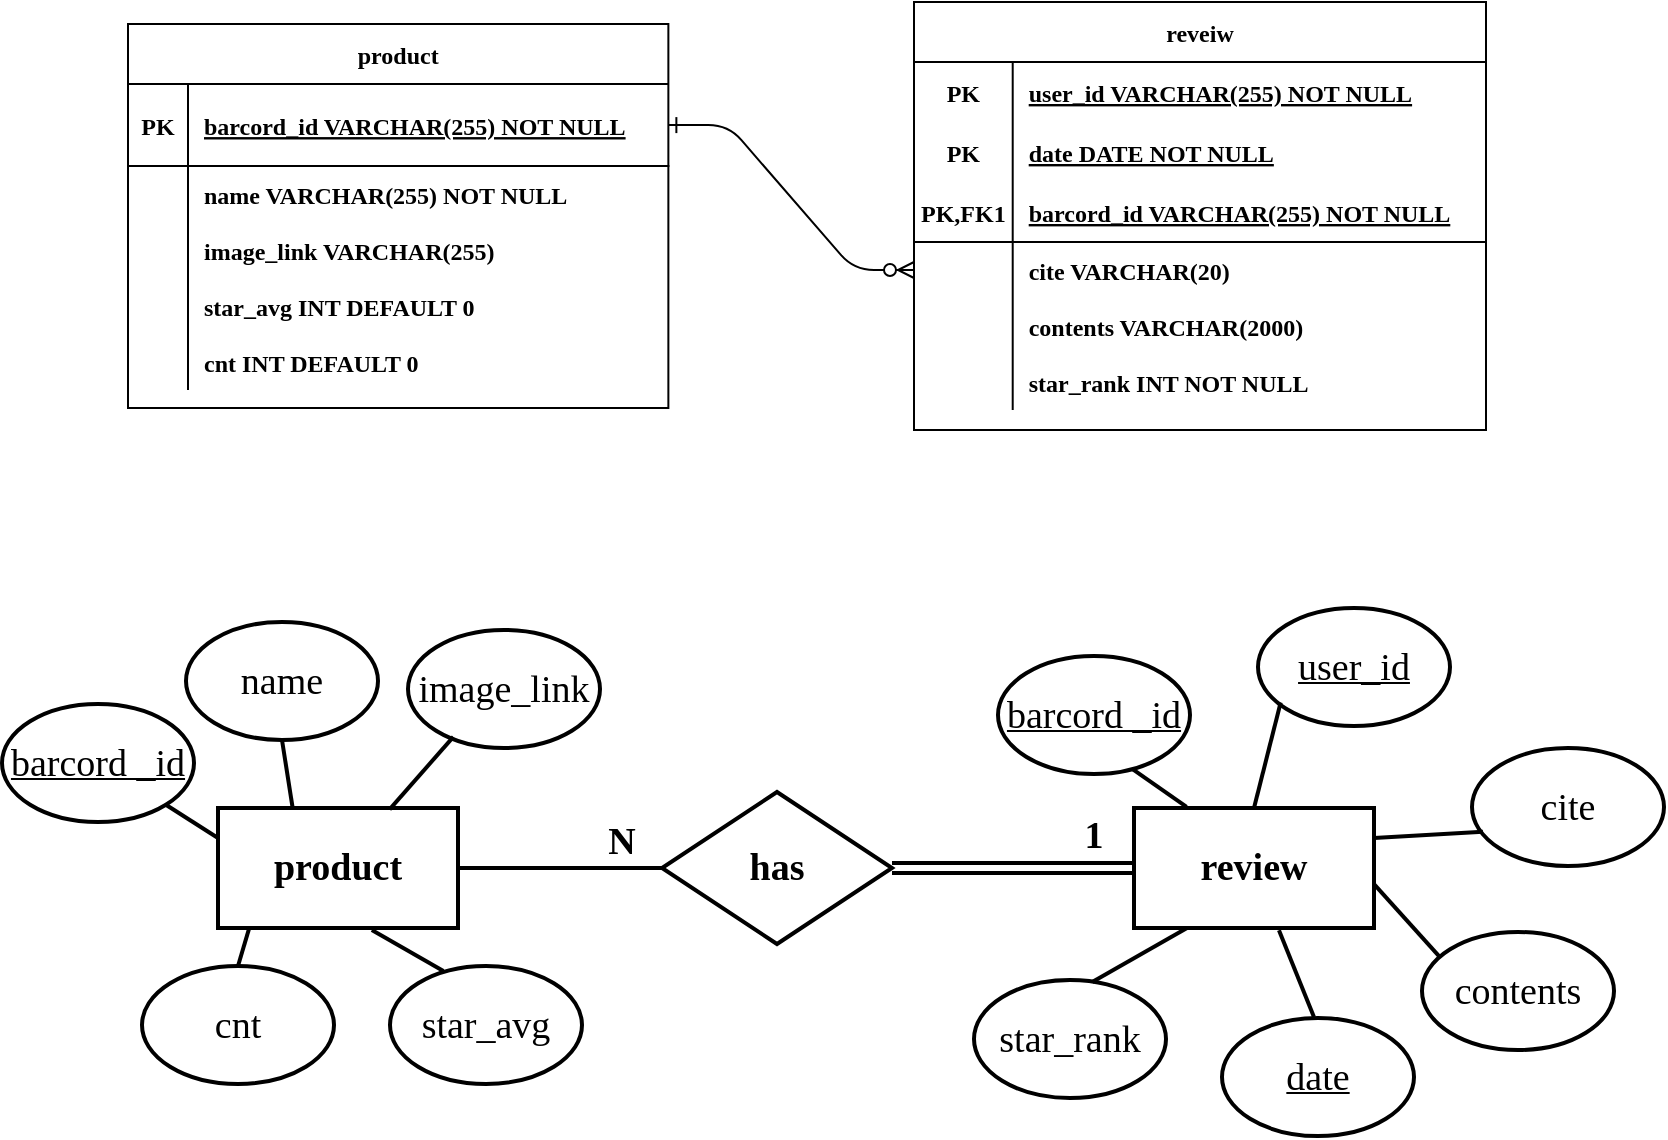 <mxfile version="14.9.0" type="device"><diagram id="R2lEEEUBdFMjLlhIrx00" name="Page-1"><mxGraphModel dx="1483" dy="699" grid="0" gridSize="10" guides="1" tooltips="1" connect="1" arrows="1" fold="1" page="1" pageScale="1" pageWidth="1169" pageHeight="827" math="0" shadow="0" extFonts="Permanent Marker^https://fonts.googleapis.com/css?family=Permanent+Marker"><root><mxCell id="0"/><mxCell id="1" parent="0"/><mxCell id="C-vyLk0tnHw3VtMMgP7b-1" value="" style="edgeStyle=entityRelationEdgeStyle;endArrow=ERzeroToMany;startArrow=ERone;endFill=1;startFill=0;fontFamily=Comic Sans MS;fontStyle=1" parent="1" source="C-vyLk0tnHw3VtMMgP7b-24" target="C-vyLk0tnHw3VtMMgP7b-6" edge="1"><mxGeometry width="100" height="100" relative="1" as="geometry"><mxPoint x="340" y="720" as="sourcePoint"/><mxPoint x="440" y="620" as="targetPoint"/></mxGeometry></mxCell><mxCell id="C-vyLk0tnHw3VtMMgP7b-2" value="reveiw" style="shape=table;startSize=30;container=1;collapsible=1;childLayout=tableLayout;fixedRows=1;rowLines=0;fontStyle=1;align=center;resizeLast=1;fontFamily=Comic Sans MS;" parent="1" vertex="1"><mxGeometry x="612" y="111" width="286" height="214" as="geometry"/></mxCell><mxCell id="z8gpVtAJkVuGLvHtugsg-14" value="" style="shape=partialRectangle;collapsible=0;dropTarget=0;pointerEvents=0;fillColor=none;points=[[0,0.5],[1,0.5]];portConstraint=eastwest;top=0;left=0;right=0;bottom=1;fontFamily=Comic Sans MS;fontStyle=1;strokeColor=none;" parent="C-vyLk0tnHw3VtMMgP7b-2" vertex="1"><mxGeometry y="30" width="286" height="30" as="geometry"/></mxCell><mxCell id="z8gpVtAJkVuGLvHtugsg-15" value="PK" style="shape=partialRectangle;overflow=hidden;connectable=0;fillColor=none;top=0;left=0;bottom=0;right=0;fontStyle=1;fontFamily=Comic Sans MS;strokeColor=none;" parent="z8gpVtAJkVuGLvHtugsg-14" vertex="1"><mxGeometry width="49.357" height="30" as="geometry"/></mxCell><mxCell id="z8gpVtAJkVuGLvHtugsg-16" value="user_id VARCHAR(255) NOT NULL " style="shape=partialRectangle;overflow=hidden;connectable=0;fillColor=none;top=0;left=0;bottom=0;right=0;align=left;spacingLeft=6;fontStyle=5;fontFamily=Comic Sans MS;strokeColor=none;" parent="z8gpVtAJkVuGLvHtugsg-14" vertex="1"><mxGeometry x="49.357" width="236.643" height="30" as="geometry"/></mxCell><mxCell id="z8gpVtAJkVuGLvHtugsg-20" value="" style="shape=partialRectangle;collapsible=0;dropTarget=0;pointerEvents=0;fillColor=none;points=[[0,0.5],[1,0.5]];portConstraint=eastwest;top=0;left=0;right=0;bottom=1;fontFamily=Comic Sans MS;fontStyle=1;strokeColor=none;" parent="C-vyLk0tnHw3VtMMgP7b-2" vertex="1"><mxGeometry y="60" width="286" height="30" as="geometry"/></mxCell><mxCell id="z8gpVtAJkVuGLvHtugsg-21" value="PK" style="shape=partialRectangle;overflow=hidden;connectable=0;fillColor=none;top=0;left=0;bottom=0;right=0;fontStyle=1;fontFamily=Comic Sans MS;strokeColor=none;" parent="z8gpVtAJkVuGLvHtugsg-20" vertex="1"><mxGeometry width="49.357" height="30" as="geometry"/></mxCell><mxCell id="z8gpVtAJkVuGLvHtugsg-22" value="date DATE NOT NULL " style="shape=partialRectangle;overflow=hidden;connectable=0;fillColor=none;top=0;left=0;bottom=0;right=0;align=left;spacingLeft=6;fontStyle=5;fontFamily=Comic Sans MS;strokeColor=none;" parent="z8gpVtAJkVuGLvHtugsg-20" vertex="1"><mxGeometry x="49.357" width="236.643" height="30" as="geometry"/></mxCell><mxCell id="z8gpVtAJkVuGLvHtugsg-17" value="" style="shape=partialRectangle;collapsible=0;dropTarget=0;pointerEvents=0;fillColor=none;points=[[0,0.5],[1,0.5]];portConstraint=eastwest;top=0;left=0;right=0;bottom=1;fontFamily=Comic Sans MS;fontStyle=1;" parent="C-vyLk0tnHw3VtMMgP7b-2" vertex="1"><mxGeometry y="90" width="286" height="30" as="geometry"/></mxCell><mxCell id="z8gpVtAJkVuGLvHtugsg-18" value="PK,FK1" style="shape=partialRectangle;overflow=hidden;connectable=0;fillColor=none;top=0;left=0;bottom=0;right=0;fontStyle=1;fontFamily=Comic Sans MS;" parent="z8gpVtAJkVuGLvHtugsg-17" vertex="1"><mxGeometry width="49.357" height="30" as="geometry"/></mxCell><mxCell id="z8gpVtAJkVuGLvHtugsg-19" value="barcord_id VARCHAR(255) NOT NULL " style="shape=partialRectangle;overflow=hidden;connectable=0;fillColor=none;top=0;left=0;bottom=0;right=0;align=left;spacingLeft=6;fontStyle=5;fontFamily=Comic Sans MS;" parent="z8gpVtAJkVuGLvHtugsg-17" vertex="1"><mxGeometry x="49.357" width="236.643" height="30" as="geometry"/></mxCell><mxCell id="C-vyLk0tnHw3VtMMgP7b-6" value="" style="shape=partialRectangle;collapsible=0;dropTarget=0;pointerEvents=0;fillColor=none;points=[[0,0.5],[1,0.5]];portConstraint=eastwest;top=0;left=0;right=0;bottom=0;fontFamily=Comic Sans MS;fontStyle=1" parent="C-vyLk0tnHw3VtMMgP7b-2" vertex="1"><mxGeometry y="120" width="286" height="28" as="geometry"/></mxCell><mxCell id="C-vyLk0tnHw3VtMMgP7b-7" value="" style="shape=partialRectangle;overflow=hidden;connectable=0;fillColor=none;top=0;left=0;bottom=0;right=0;fontFamily=Comic Sans MS;fontStyle=1" parent="C-vyLk0tnHw3VtMMgP7b-6" vertex="1"><mxGeometry width="49.357" height="28" as="geometry"/></mxCell><mxCell id="C-vyLk0tnHw3VtMMgP7b-8" value="cite VARCHAR(20) " style="shape=partialRectangle;overflow=hidden;connectable=0;fillColor=none;top=0;left=0;bottom=0;right=0;align=left;spacingLeft=6;fontFamily=Comic Sans MS;fontStyle=1" parent="C-vyLk0tnHw3VtMMgP7b-6" vertex="1"><mxGeometry x="49.357" width="236.643" height="28" as="geometry"/></mxCell><mxCell id="C-vyLk0tnHw3VtMMgP7b-9" value="" style="shape=partialRectangle;collapsible=0;dropTarget=0;pointerEvents=0;fillColor=none;points=[[0,0.5],[1,0.5]];portConstraint=eastwest;top=0;left=0;right=0;bottom=0;fontFamily=Comic Sans MS;fontStyle=1" parent="C-vyLk0tnHw3VtMMgP7b-2" vertex="1"><mxGeometry y="148" width="286" height="28" as="geometry"/></mxCell><mxCell id="C-vyLk0tnHw3VtMMgP7b-10" value="" style="shape=partialRectangle;overflow=hidden;connectable=0;fillColor=none;top=0;left=0;bottom=0;right=0;fontFamily=Comic Sans MS;fontStyle=1" parent="C-vyLk0tnHw3VtMMgP7b-9" vertex="1"><mxGeometry width="49.357" height="28" as="geometry"/></mxCell><mxCell id="C-vyLk0tnHw3VtMMgP7b-11" value="contents VARCHAR(2000)" style="shape=partialRectangle;overflow=hidden;connectable=0;fillColor=none;top=0;left=0;bottom=0;right=0;align=left;spacingLeft=6;fontFamily=Comic Sans MS;fontStyle=1" parent="C-vyLk0tnHw3VtMMgP7b-9" vertex="1"><mxGeometry x="49.357" width="236.643" height="28" as="geometry"/></mxCell><mxCell id="z8gpVtAJkVuGLvHtugsg-23" value="" style="shape=partialRectangle;collapsible=0;dropTarget=0;pointerEvents=0;fillColor=none;points=[[0,0.5],[1,0.5]];portConstraint=eastwest;top=0;left=0;right=0;bottom=0;fontFamily=Comic Sans MS;fontStyle=1" parent="C-vyLk0tnHw3VtMMgP7b-2" vertex="1"><mxGeometry y="176" width="286" height="28" as="geometry"/></mxCell><mxCell id="z8gpVtAJkVuGLvHtugsg-24" value="" style="shape=partialRectangle;overflow=hidden;connectable=0;fillColor=none;top=0;left=0;bottom=0;right=0;fontFamily=Comic Sans MS;fontStyle=1" parent="z8gpVtAJkVuGLvHtugsg-23" vertex="1"><mxGeometry width="49.357" height="28" as="geometry"/></mxCell><mxCell id="z8gpVtAJkVuGLvHtugsg-25" value="star_rank INT NOT NULL" style="shape=partialRectangle;overflow=hidden;connectable=0;fillColor=none;top=0;left=0;bottom=0;right=0;align=left;spacingLeft=6;fontFamily=Comic Sans MS;fontStyle=1" parent="z8gpVtAJkVuGLvHtugsg-23" vertex="1"><mxGeometry x="49.357" width="236.643" height="28" as="geometry"/></mxCell><mxCell id="C-vyLk0tnHw3VtMMgP7b-23" value="product" style="shape=table;startSize=30;container=1;collapsible=1;childLayout=tableLayout;fixedRows=1;rowLines=0;fontStyle=1;align=center;resizeLast=1;fontFamily=Comic Sans MS;swimlaneFillColor=none;" parent="1" vertex="1"><mxGeometry x="219" y="122.05" width="270.183" height="191.9" as="geometry"><mxRectangle x="219" y="122.05" width="71" height="30" as="alternateBounds"/></mxGeometry></mxCell><mxCell id="C-vyLk0tnHw3VtMMgP7b-24" value="" style="shape=partialRectangle;collapsible=0;dropTarget=0;pointerEvents=0;fillColor=none;points=[[0,0.5],[1,0.5]];portConstraint=eastwest;top=0;left=0;right=0;bottom=1;fontFamily=Comic Sans MS;fontStyle=1" parent="C-vyLk0tnHw3VtMMgP7b-23" vertex="1"><mxGeometry y="30" width="270.183" height="41" as="geometry"/></mxCell><mxCell id="C-vyLk0tnHw3VtMMgP7b-25" value="PK" style="shape=partialRectangle;overflow=hidden;connectable=0;fillColor=none;top=0;left=0;bottom=0;right=0;fontStyle=1;fontFamily=Comic Sans MS;" parent="C-vyLk0tnHw3VtMMgP7b-24" vertex="1"><mxGeometry width="30" height="41" as="geometry"/></mxCell><mxCell id="C-vyLk0tnHw3VtMMgP7b-26" value="barcord_id VARCHAR(255) NOT NULL " style="shape=partialRectangle;overflow=hidden;connectable=0;fillColor=none;top=0;left=0;bottom=0;right=0;align=left;spacingLeft=6;fontStyle=5;fontFamily=Comic Sans MS;" parent="C-vyLk0tnHw3VtMMgP7b-24" vertex="1"><mxGeometry x="30" width="240.183" height="41" as="geometry"/></mxCell><mxCell id="C-vyLk0tnHw3VtMMgP7b-27" value="" style="shape=partialRectangle;collapsible=0;dropTarget=0;pointerEvents=0;fillColor=none;points=[[0,0.5],[1,0.5]];portConstraint=eastwest;top=0;left=0;right=0;bottom=0;fontFamily=Comic Sans MS;fontStyle=1" parent="C-vyLk0tnHw3VtMMgP7b-23" vertex="1"><mxGeometry y="71" width="270.183" height="28" as="geometry"/></mxCell><mxCell id="C-vyLk0tnHw3VtMMgP7b-28" value="" style="shape=partialRectangle;overflow=hidden;connectable=0;fillColor=none;top=0;left=0;bottom=0;right=0;fontFamily=Comic Sans MS;fontStyle=1" parent="C-vyLk0tnHw3VtMMgP7b-27" vertex="1"><mxGeometry width="30" height="28" as="geometry"/></mxCell><mxCell id="C-vyLk0tnHw3VtMMgP7b-29" value="name VARCHAR(255) NOT NULL" style="shape=partialRectangle;overflow=hidden;connectable=0;fillColor=none;top=0;left=0;bottom=0;right=0;align=left;spacingLeft=6;fontFamily=Comic Sans MS;fontStyle=1;" parent="C-vyLk0tnHw3VtMMgP7b-27" vertex="1"><mxGeometry x="30" width="240.183" height="28" as="geometry"/></mxCell><mxCell id="z8gpVtAJkVuGLvHtugsg-8" value="" style="shape=partialRectangle;collapsible=0;dropTarget=0;pointerEvents=0;fillColor=none;points=[[0,0.5],[1,0.5]];portConstraint=eastwest;top=0;left=0;right=0;bottom=0;fontFamily=Comic Sans MS;fontStyle=1;shadow=0;" parent="C-vyLk0tnHw3VtMMgP7b-23" vertex="1"><mxGeometry y="99" width="270.183" height="28" as="geometry"/></mxCell><mxCell id="z8gpVtAJkVuGLvHtugsg-9" value="" style="shape=partialRectangle;overflow=hidden;connectable=0;fillColor=none;top=0;left=0;bottom=0;right=0;fontFamily=Comic Sans MS;fontStyle=1;shadow=0;" parent="z8gpVtAJkVuGLvHtugsg-8" vertex="1"><mxGeometry width="30" height="28" as="geometry"/></mxCell><mxCell id="z8gpVtAJkVuGLvHtugsg-10" value="image_link VARCHAR(255)" style="shape=partialRectangle;overflow=hidden;connectable=0;fillColor=none;top=0;left=0;bottom=0;right=0;align=left;spacingLeft=6;fontFamily=Comic Sans MS;fontStyle=1;shadow=0;" parent="z8gpVtAJkVuGLvHtugsg-8" vertex="1"><mxGeometry x="30" width="240.183" height="28" as="geometry"/></mxCell><mxCell id="zOPeDyOPxT5WelnsKF6l-1" value="" style="shape=partialRectangle;collapsible=0;dropTarget=0;pointerEvents=0;fillColor=none;points=[[0,0.5],[1,0.5]];portConstraint=eastwest;top=0;left=0;right=0;bottom=0;fontFamily=Comic Sans MS;fontStyle=1;shadow=0;" parent="C-vyLk0tnHw3VtMMgP7b-23" vertex="1"><mxGeometry y="127" width="270.183" height="28" as="geometry"/></mxCell><mxCell id="zOPeDyOPxT5WelnsKF6l-2" value="" style="shape=partialRectangle;overflow=hidden;connectable=0;fillColor=none;top=0;left=0;bottom=0;right=0;fontFamily=Comic Sans MS;fontStyle=1;shadow=0;" parent="zOPeDyOPxT5WelnsKF6l-1" vertex="1"><mxGeometry width="30" height="28" as="geometry"/></mxCell><mxCell id="zOPeDyOPxT5WelnsKF6l-3" value="star_avg INT DEFAULT 0" style="shape=partialRectangle;overflow=hidden;connectable=0;fillColor=none;top=0;left=0;bottom=0;right=0;align=left;spacingLeft=6;fontFamily=Comic Sans MS;fontStyle=1;shadow=0;" parent="zOPeDyOPxT5WelnsKF6l-1" vertex="1"><mxGeometry x="30" width="240.183" height="28" as="geometry"/></mxCell><mxCell id="z8gpVtAJkVuGLvHtugsg-11" value="" style="shape=partialRectangle;collapsible=0;dropTarget=0;pointerEvents=0;fillColor=none;points=[[0,0.5],[1,0.5]];portConstraint=eastwest;top=0;left=0;right=0;bottom=0;fontFamily=Comic Sans MS;fontStyle=1;shadow=0;" parent="C-vyLk0tnHw3VtMMgP7b-23" vertex="1"><mxGeometry y="155" width="270.183" height="28" as="geometry"/></mxCell><mxCell id="z8gpVtAJkVuGLvHtugsg-12" value="" style="shape=partialRectangle;overflow=hidden;connectable=0;fillColor=none;top=0;left=0;bottom=0;right=0;fontFamily=Comic Sans MS;fontStyle=1;shadow=0;" parent="z8gpVtAJkVuGLvHtugsg-11" vertex="1"><mxGeometry width="30" height="28" as="geometry"/></mxCell><mxCell id="z8gpVtAJkVuGLvHtugsg-13" value="cnt INT DEFAULT 0" style="shape=partialRectangle;overflow=hidden;connectable=0;fillColor=none;top=0;left=0;bottom=0;right=0;align=left;spacingLeft=6;fontFamily=Comic Sans MS;fontStyle=1;shadow=0;" parent="z8gpVtAJkVuGLvHtugsg-11" vertex="1"><mxGeometry x="30" width="240.183" height="28" as="geometry"/></mxCell><mxCell id="z8gpVtAJkVuGLvHtugsg-26" value="product" style="rounded=0;whiteSpace=wrap;html=1;shadow=0;fontFamily=Comic Sans MS;fillColor=none;align=center;strokeWidth=2;fontSize=19;fontStyle=1" parent="1" vertex="1"><mxGeometry x="264" y="514" width="120" height="60" as="geometry"/></mxCell><mxCell id="z8gpVtAJkVuGLvHtugsg-27" value="has" style="rhombus;whiteSpace=wrap;html=1;shadow=0;fontFamily=Comic Sans MS;fillColor=none;align=center;strokeWidth=2;fontSize=19;fontStyle=1" parent="1" vertex="1"><mxGeometry x="486" y="506" width="115" height="76" as="geometry"/></mxCell><mxCell id="z8gpVtAJkVuGLvHtugsg-28" value="review" style="rounded=0;whiteSpace=wrap;html=1;shadow=0;fontFamily=Comic Sans MS;fillColor=none;align=center;strokeWidth=2;fontSize=19;fontStyle=1" parent="1" vertex="1"><mxGeometry x="722" y="514" width="120" height="60" as="geometry"/></mxCell><mxCell id="z8gpVtAJkVuGLvHtugsg-29" value="" style="endArrow=none;html=1;fontFamily=Comic Sans MS;exitX=1;exitY=0.5;exitDx=0;exitDy=0;entryX=0;entryY=0.5;entryDx=0;entryDy=0;strokeWidth=2;align=center;fontSize=19;fontStyle=1" parent="1" source="z8gpVtAJkVuGLvHtugsg-26" target="z8gpVtAJkVuGLvHtugsg-27" edge="1"><mxGeometry width="50" height="50" relative="1" as="geometry"><mxPoint x="532" y="536" as="sourcePoint"/><mxPoint x="582" y="486" as="targetPoint"/></mxGeometry></mxCell><mxCell id="z8gpVtAJkVuGLvHtugsg-30" value="" style="endArrow=none;html=1;fontFamily=Comic Sans MS;exitX=1;exitY=0.5;exitDx=0;exitDy=0;entryX=0;entryY=0.5;entryDx=0;entryDy=0;shape=link;strokeWidth=2;align=center;fontSize=19;fontStyle=1" parent="1" source="z8gpVtAJkVuGLvHtugsg-27" target="z8gpVtAJkVuGLvHtugsg-28" edge="1"><mxGeometry width="50" height="50" relative="1" as="geometry"><mxPoint x="532" y="536" as="sourcePoint"/><mxPoint x="582" y="486" as="targetPoint"/></mxGeometry></mxCell><mxCell id="z8gpVtAJkVuGLvHtugsg-32" value="N" style="text;html=1;strokeColor=none;fillColor=none;align=center;verticalAlign=middle;whiteSpace=wrap;rounded=0;shadow=0;fontFamily=Comic Sans MS;fontSize=19;fontStyle=1" parent="1" vertex="1"><mxGeometry x="446" y="521" width="40" height="20" as="geometry"/></mxCell><mxCell id="z8gpVtAJkVuGLvHtugsg-33" value="1" style="text;html=1;strokeColor=none;fillColor=none;align=center;verticalAlign=middle;whiteSpace=wrap;rounded=0;shadow=0;fontFamily=Comic Sans MS;fontSize=19;fontStyle=1" parent="1" vertex="1"><mxGeometry x="682" y="518" width="40" height="20" as="geometry"/></mxCell><mxCell id="z8gpVtAJkVuGLvHtugsg-35" value="barcord _id" style="ellipse;whiteSpace=wrap;html=1;shadow=0;fontFamily=Comic Sans MS;fontSize=19;strokeWidth=2;fillColor=none;align=center;fontStyle=4" parent="1" vertex="1"><mxGeometry x="156" y="462" width="96" height="59" as="geometry"/></mxCell><mxCell id="z8gpVtAJkVuGLvHtugsg-36" value="name" style="ellipse;whiteSpace=wrap;html=1;shadow=0;fontFamily=Comic Sans MS;fontSize=19;strokeWidth=2;fillColor=none;align=center;" parent="1" vertex="1"><mxGeometry x="248" y="421" width="96" height="59" as="geometry"/></mxCell><mxCell id="z8gpVtAJkVuGLvHtugsg-37" value="image_link" style="ellipse;whiteSpace=wrap;html=1;shadow=0;fontFamily=Comic Sans MS;fontSize=19;strokeWidth=2;fillColor=none;align=center;" parent="1" vertex="1"><mxGeometry x="359" y="425" width="96" height="59" as="geometry"/></mxCell><mxCell id="z8gpVtAJkVuGLvHtugsg-38" value="cnt" style="ellipse;whiteSpace=wrap;html=1;shadow=0;fontFamily=Comic Sans MS;fontSize=19;strokeWidth=2;fillColor=none;align=center;" parent="1" vertex="1"><mxGeometry x="226" y="593" width="96" height="59" as="geometry"/></mxCell><mxCell id="z8gpVtAJkVuGLvHtugsg-39" value="barcord _id" style="ellipse;whiteSpace=wrap;html=1;shadow=0;fontFamily=Comic Sans MS;fontSize=19;strokeWidth=2;fillColor=none;align=center;fontStyle=4" parent="1" vertex="1"><mxGeometry x="654" y="438" width="96" height="59" as="geometry"/></mxCell><mxCell id="z8gpVtAJkVuGLvHtugsg-40" value="user_id" style="ellipse;whiteSpace=wrap;html=1;shadow=0;fontFamily=Comic Sans MS;fontSize=19;strokeWidth=2;fillColor=none;align=center;fontStyle=4" parent="1" vertex="1"><mxGeometry x="784" y="414" width="96" height="59" as="geometry"/></mxCell><mxCell id="z8gpVtAJkVuGLvHtugsg-41" value="cite" style="ellipse;whiteSpace=wrap;html=1;shadow=0;fontFamily=Comic Sans MS;fontSize=19;strokeWidth=2;fillColor=none;align=center;" parent="1" vertex="1"><mxGeometry x="891" y="484" width="96" height="59" as="geometry"/></mxCell><mxCell id="z8gpVtAJkVuGLvHtugsg-42" value="contents" style="ellipse;whiteSpace=wrap;html=1;shadow=0;fontFamily=Comic Sans MS;fontSize=19;strokeWidth=2;fillColor=none;align=center;" parent="1" vertex="1"><mxGeometry x="866" y="576" width="96" height="59" as="geometry"/></mxCell><mxCell id="z8gpVtAJkVuGLvHtugsg-43" value="date" style="ellipse;whiteSpace=wrap;html=1;shadow=0;fontFamily=Comic Sans MS;fontSize=19;strokeWidth=2;fillColor=none;align=center;fontStyle=4" parent="1" vertex="1"><mxGeometry x="766" y="619" width="96" height="59" as="geometry"/></mxCell><mxCell id="z8gpVtAJkVuGLvHtugsg-44" value="star_rank" style="ellipse;whiteSpace=wrap;html=1;shadow=0;fontFamily=Comic Sans MS;fontSize=19;strokeWidth=2;fillColor=none;align=center;" parent="1" vertex="1"><mxGeometry x="642" y="600" width="96" height="59" as="geometry"/></mxCell><mxCell id="z8gpVtAJkVuGLvHtugsg-45" style="edgeStyle=orthogonalEdgeStyle;shape=link;rounded=0;orthogonalLoop=1;jettySize=auto;html=1;exitX=0.5;exitY=1;exitDx=0;exitDy=0;fontFamily=Comic Sans MS;fontSize=19;strokeWidth=2;align=center;" parent="1" source="z8gpVtAJkVuGLvHtugsg-44" target="z8gpVtAJkVuGLvHtugsg-44" edge="1"><mxGeometry relative="1" as="geometry"/></mxCell><mxCell id="z8gpVtAJkVuGLvHtugsg-46" value="" style="endArrow=none;html=1;fontFamily=Comic Sans MS;fontSize=19;strokeWidth=2;align=center;exitX=0.697;exitY=0.955;exitDx=0;exitDy=0;exitPerimeter=0;entryX=0.219;entryY=-0.009;entryDx=0;entryDy=0;entryPerimeter=0;" parent="1" source="z8gpVtAJkVuGLvHtugsg-39" target="z8gpVtAJkVuGLvHtugsg-28" edge="1"><mxGeometry width="50" height="50" relative="1" as="geometry"><mxPoint x="727" y="498" as="sourcePoint"/><mxPoint x="777" y="448" as="targetPoint"/></mxGeometry></mxCell><mxCell id="z8gpVtAJkVuGLvHtugsg-47" value="" style="endArrow=none;html=1;fontFamily=Comic Sans MS;fontSize=19;strokeWidth=2;align=center;exitX=0.118;exitY=0.801;exitDx=0;exitDy=0;exitPerimeter=0;entryX=0.5;entryY=0;entryDx=0;entryDy=0;" parent="1" source="z8gpVtAJkVuGLvHtugsg-40" target="z8gpVtAJkVuGLvHtugsg-28" edge="1"><mxGeometry width="50" height="50" relative="1" as="geometry"><mxPoint x="727" y="498" as="sourcePoint"/><mxPoint x="777" y="448" as="targetPoint"/></mxGeometry></mxCell><mxCell id="z8gpVtAJkVuGLvHtugsg-48" value="" style="endArrow=none;html=1;fontFamily=Comic Sans MS;fontSize=19;strokeWidth=2;align=center;exitX=0.057;exitY=0.71;exitDx=0;exitDy=0;exitPerimeter=0;entryX=1;entryY=0.25;entryDx=0;entryDy=0;" parent="1" source="z8gpVtAJkVuGLvHtugsg-41" target="z8gpVtAJkVuGLvHtugsg-28" edge="1"><mxGeometry width="50" height="50" relative="1" as="geometry"><mxPoint x="727" y="498" as="sourcePoint"/><mxPoint x="777" y="448" as="targetPoint"/></mxGeometry></mxCell><mxCell id="z8gpVtAJkVuGLvHtugsg-49" value="" style="endArrow=none;html=1;fontFamily=Comic Sans MS;fontSize=19;strokeWidth=2;align=center;exitX=0.091;exitY=0.209;exitDx=0;exitDy=0;exitPerimeter=0;entryX=1.002;entryY=0.639;entryDx=0;entryDy=0;entryPerimeter=0;" parent="1" source="z8gpVtAJkVuGLvHtugsg-42" target="z8gpVtAJkVuGLvHtugsg-28" edge="1"><mxGeometry width="50" height="50" relative="1" as="geometry"><mxPoint x="727" y="498" as="sourcePoint"/><mxPoint x="777" y="448" as="targetPoint"/></mxGeometry></mxCell><mxCell id="z8gpVtAJkVuGLvHtugsg-50" value="" style="endArrow=none;html=1;fontFamily=Comic Sans MS;fontSize=19;strokeWidth=2;align=center;exitX=0.479;exitY=-0.009;exitDx=0;exitDy=0;exitPerimeter=0;entryX=0.604;entryY=1.018;entryDx=0;entryDy=0;entryPerimeter=0;" parent="1" source="z8gpVtAJkVuGLvHtugsg-43" target="z8gpVtAJkVuGLvHtugsg-28" edge="1"><mxGeometry width="50" height="50" relative="1" as="geometry"><mxPoint x="727" y="498" as="sourcePoint"/><mxPoint x="777" y="448" as="targetPoint"/></mxGeometry></mxCell><mxCell id="z8gpVtAJkVuGLvHtugsg-51" value="" style="endArrow=none;html=1;fontFamily=Comic Sans MS;fontSize=19;strokeWidth=2;align=center;exitX=0.616;exitY=0.017;exitDx=0;exitDy=0;exitPerimeter=0;entryX=0.219;entryY=1.002;entryDx=0;entryDy=0;entryPerimeter=0;" parent="1" source="z8gpVtAJkVuGLvHtugsg-44" target="z8gpVtAJkVuGLvHtugsg-28" edge="1"><mxGeometry width="50" height="50" relative="1" as="geometry"><mxPoint x="727" y="498" as="sourcePoint"/><mxPoint x="777" y="448" as="targetPoint"/></mxGeometry></mxCell><mxCell id="z8gpVtAJkVuGLvHtugsg-52" value="" style="endArrow=none;html=1;fontFamily=Comic Sans MS;fontSize=19;strokeWidth=2;align=center;exitX=0;exitY=0.25;exitDx=0;exitDy=0;entryX=1;entryY=1;entryDx=0;entryDy=0;" parent="1" source="z8gpVtAJkVuGLvHtugsg-26" target="z8gpVtAJkVuGLvHtugsg-35" edge="1"><mxGeometry width="50" height="50" relative="1" as="geometry"><mxPoint x="298" y="533" as="sourcePoint"/><mxPoint x="228.194" y="513" as="targetPoint"/></mxGeometry></mxCell><mxCell id="z8gpVtAJkVuGLvHtugsg-53" value="" style="endArrow=none;html=1;fontFamily=Comic Sans MS;fontSize=19;strokeWidth=2;align=center;exitX=0.312;exitY=0.011;exitDx=0;exitDy=0;entryX=0.5;entryY=1;entryDx=0;entryDy=0;exitPerimeter=0;" parent="1" source="z8gpVtAJkVuGLvHtugsg-26" target="z8gpVtAJkVuGLvHtugsg-36" edge="1"><mxGeometry width="50" height="50" relative="1" as="geometry"><mxPoint x="298" y="533" as="sourcePoint"/><mxPoint x="228.194" y="513" as="targetPoint"/></mxGeometry></mxCell><mxCell id="z8gpVtAJkVuGLvHtugsg-55" value="" style="endArrow=none;html=1;fontFamily=Comic Sans MS;fontSize=19;strokeWidth=2;align=center;exitX=0.715;exitY=0.011;exitDx=0;exitDy=0;exitPerimeter=0;entryX=0.236;entryY=0.906;entryDx=0;entryDy=0;entryPerimeter=0;" parent="1" source="z8gpVtAJkVuGLvHtugsg-26" target="z8gpVtAJkVuGLvHtugsg-37" edge="1"><mxGeometry width="50" height="50" relative="1" as="geometry"><mxPoint x="298" y="533" as="sourcePoint"/><mxPoint x="396" y="474" as="targetPoint"/></mxGeometry></mxCell><mxCell id="z8gpVtAJkVuGLvHtugsg-56" value="" style="endArrow=none;html=1;fontFamily=Comic Sans MS;fontSize=19;strokeWidth=2;align=center;exitX=0.131;exitY=0.995;exitDx=0;exitDy=0;entryX=0.5;entryY=0;entryDx=0;entryDy=0;exitPerimeter=0;" parent="1" source="z8gpVtAJkVuGLvHtugsg-26" target="z8gpVtAJkVuGLvHtugsg-38" edge="1"><mxGeometry width="50" height="50" relative="1" as="geometry"><mxPoint x="298" y="533" as="sourcePoint"/><mxPoint x="228.194" y="513" as="targetPoint"/></mxGeometry></mxCell><mxCell id="zOPeDyOPxT5WelnsKF6l-4" value="star_avg" style="ellipse;whiteSpace=wrap;html=1;shadow=0;fontFamily=Comic Sans MS;fontSize=19;strokeWidth=2;fillColor=none;align=center;" parent="1" vertex="1"><mxGeometry x="350" y="593" width="96" height="59" as="geometry"/></mxCell><mxCell id="zOPeDyOPxT5WelnsKF6l-5" value="" style="endArrow=none;html=1;fontFamily=Comic Sans MS;fontSize=19;strokeWidth=2;align=center;exitX=0.641;exitY=1.016;exitDx=0;exitDy=0;entryX=0.278;entryY=0.042;entryDx=0;entryDy=0;exitPerimeter=0;entryPerimeter=0;" parent="1" source="z8gpVtAJkVuGLvHtugsg-26" target="zOPeDyOPxT5WelnsKF6l-4" edge="1"><mxGeometry width="50" height="50" relative="1" as="geometry"><mxPoint x="298" y="533" as="sourcePoint"/><mxPoint x="228.194" y="513" as="targetPoint"/></mxGeometry></mxCell></root></mxGraphModel></diagram></mxfile>